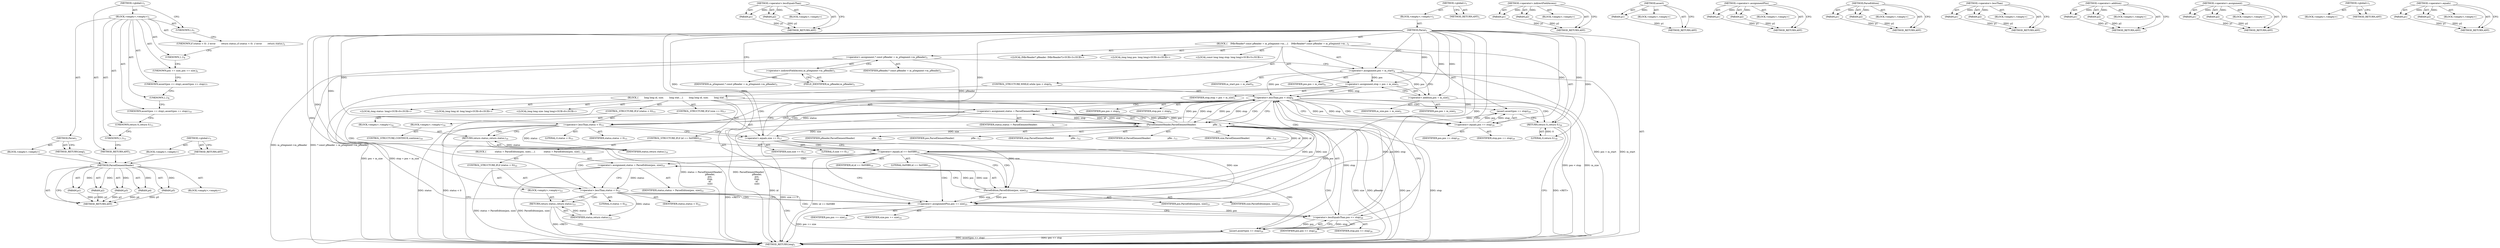digraph "&lt;global&gt;" {
vulnerable_128 [label=<(METHOD,ParseElementHeader)>];
vulnerable_129 [label=<(PARAM,p1)>];
vulnerable_130 [label=<(PARAM,p2)>];
vulnerable_131 [label=<(PARAM,p3)>];
vulnerable_132 [label=<(PARAM,p4)>];
vulnerable_133 [label=<(PARAM,p5)>];
vulnerable_134 [label=<(BLOCK,&lt;empty&gt;,&lt;empty&gt;)>];
vulnerable_135 [label=<(METHOD_RETURN,ANY)>];
vulnerable_155 [label=<(METHOD,&lt;operator&gt;.lessEqualsThan)>];
vulnerable_156 [label=<(PARAM,p1)>];
vulnerable_157 [label=<(PARAM,p2)>];
vulnerable_158 [label=<(BLOCK,&lt;empty&gt;,&lt;empty&gt;)>];
vulnerable_159 [label=<(METHOD_RETURN,ANY)>];
vulnerable_6 [label=<(METHOD,&lt;global&gt;)<SUB>1</SUB>>];
vulnerable_7 [label=<(BLOCK,&lt;empty&gt;,&lt;empty&gt;)<SUB>1</SUB>>];
vulnerable_8 [label=<(METHOD,Parse)<SUB>1</SUB>>];
vulnerable_9 [label=<(BLOCK,{
    IMkvReader* const pReader = m_pSegment-&gt;m...,{
    IMkvReader* const pReader = m_pSegment-&gt;m...)<SUB>2</SUB>>];
vulnerable_10 [label="<(LOCAL,IMkvReader* pReader: IMkvReader*)<SUB>3</SUB>>"];
vulnerable_11 [label=<(&lt;operator&gt;.assignment,* const pReader = m_pSegment-&gt;m_pReader)<SUB>3</SUB>>];
vulnerable_12 [label=<(IDENTIFIER,pReader,* const pReader = m_pSegment-&gt;m_pReader)<SUB>3</SUB>>];
vulnerable_13 [label=<(&lt;operator&gt;.indirectFieldAccess,m_pSegment-&gt;m_pReader)<SUB>3</SUB>>];
vulnerable_14 [label=<(IDENTIFIER,m_pSegment,* const pReader = m_pSegment-&gt;m_pReader)<SUB>3</SUB>>];
vulnerable_15 [label=<(FIELD_IDENTIFIER,m_pReader,m_pReader)<SUB>3</SUB>>];
vulnerable_16 [label="<(LOCAL,long long pos: long long)<SUB>4</SUB>>"];
vulnerable_17 [label=<(&lt;operator&gt;.assignment,pos = m_start)<SUB>4</SUB>>];
vulnerable_18 [label=<(IDENTIFIER,pos,pos = m_start)<SUB>4</SUB>>];
vulnerable_19 [label=<(IDENTIFIER,m_start,pos = m_start)<SUB>4</SUB>>];
vulnerable_20 [label="<(LOCAL,const long long stop: long long)<SUB>5</SUB>>"];
vulnerable_21 [label=<(&lt;operator&gt;.assignment,stop = pos + m_size)<SUB>5</SUB>>];
vulnerable_22 [label=<(IDENTIFIER,stop,stop = pos + m_size)<SUB>5</SUB>>];
vulnerable_23 [label=<(&lt;operator&gt;.addition,pos + m_size)<SUB>5</SUB>>];
vulnerable_24 [label=<(IDENTIFIER,pos,pos + m_size)<SUB>5</SUB>>];
vulnerable_25 [label=<(IDENTIFIER,m_size,pos + m_size)<SUB>5</SUB>>];
vulnerable_26 [label=<(CONTROL_STRUCTURE,WHILE,while (pos &lt; stop))<SUB>6</SUB>>];
vulnerable_27 [label=<(&lt;operator&gt;.lessThan,pos &lt; stop)<SUB>6</SUB>>];
vulnerable_28 [label=<(IDENTIFIER,pos,pos &lt; stop)<SUB>6</SUB>>];
vulnerable_29 [label=<(IDENTIFIER,stop,pos &lt; stop)<SUB>6</SUB>>];
vulnerable_30 [label=<(BLOCK,{
        long long id, size;
        long stat...,{
        long long id, size;
        long stat...)<SUB>7</SUB>>];
vulnerable_31 [label="<(LOCAL,long long id: long long)<SUB>8</SUB>>"];
vulnerable_32 [label="<(LOCAL,long long size: long long)<SUB>8</SUB>>"];
vulnerable_33 [label="<(LOCAL,long status: long)<SUB>9</SUB>>"];
vulnerable_34 [label=<(&lt;operator&gt;.assignment,status = ParseElementHeader(
                  ...)<SUB>9</SUB>>];
vulnerable_35 [label=<(IDENTIFIER,status,status = ParseElementHeader(
                  ...)<SUB>9</SUB>>];
vulnerable_36 [label=<(ParseElementHeader,ParseElementHeader(
                        pRe...)<SUB>9</SUB>>];
vulnerable_37 [label=<(IDENTIFIER,pReader,ParseElementHeader(
                        pRe...)<SUB>10</SUB>>];
vulnerable_38 [label=<(IDENTIFIER,pos,ParseElementHeader(
                        pRe...)<SUB>11</SUB>>];
vulnerable_39 [label=<(IDENTIFIER,stop,ParseElementHeader(
                        pRe...)<SUB>12</SUB>>];
vulnerable_40 [label=<(IDENTIFIER,id,ParseElementHeader(
                        pRe...)<SUB>13</SUB>>];
vulnerable_41 [label=<(IDENTIFIER,size,ParseElementHeader(
                        pRe...)<SUB>14</SUB>>];
vulnerable_42 [label=<(CONTROL_STRUCTURE,IF,if (status &lt; 0))<SUB>15</SUB>>];
vulnerable_43 [label=<(&lt;operator&gt;.lessThan,status &lt; 0)<SUB>15</SUB>>];
vulnerable_44 [label=<(IDENTIFIER,status,status &lt; 0)<SUB>15</SUB>>];
vulnerable_45 [label=<(LITERAL,0,status &lt; 0)<SUB>15</SUB>>];
vulnerable_46 [label=<(BLOCK,&lt;empty&gt;,&lt;empty&gt;)<SUB>16</SUB>>];
vulnerable_47 [label=<(RETURN,return status;,return status;)<SUB>16</SUB>>];
vulnerable_48 [label=<(IDENTIFIER,status,return status;)<SUB>16</SUB>>];
vulnerable_49 [label=<(CONTROL_STRUCTURE,IF,if (size == 0))<SUB>17</SUB>>];
vulnerable_50 [label=<(&lt;operator&gt;.equals,size == 0)<SUB>17</SUB>>];
vulnerable_51 [label=<(IDENTIFIER,size,size == 0)<SUB>17</SUB>>];
vulnerable_52 [label=<(LITERAL,0,size == 0)<SUB>17</SUB>>];
vulnerable_53 [label=<(BLOCK,&lt;empty&gt;,&lt;empty&gt;)<SUB>18</SUB>>];
vulnerable_54 [label=<(CONTROL_STRUCTURE,CONTINUE,continue;)<SUB>18</SUB>>];
vulnerable_55 [label=<(CONTROL_STRUCTURE,IF,if (id == 0x05B9))<SUB>19</SUB>>];
vulnerable_56 [label=<(&lt;operator&gt;.equals,id == 0x05B9)<SUB>19</SUB>>];
vulnerable_57 [label=<(IDENTIFIER,id,id == 0x05B9)<SUB>19</SUB>>];
vulnerable_58 [label=<(LITERAL,0x05B9,id == 0x05B9)<SUB>19</SUB>>];
vulnerable_59 [label=<(BLOCK,{
            status = ParseEdition(pos, size);...,{
            status = ParseEdition(pos, size);...)<SUB>20</SUB>>];
vulnerable_60 [label=<(&lt;operator&gt;.assignment,status = ParseEdition(pos, size))<SUB>21</SUB>>];
vulnerable_61 [label=<(IDENTIFIER,status,status = ParseEdition(pos, size))<SUB>21</SUB>>];
vulnerable_62 [label=<(ParseEdition,ParseEdition(pos, size))<SUB>21</SUB>>];
vulnerable_63 [label=<(IDENTIFIER,pos,ParseEdition(pos, size))<SUB>21</SUB>>];
vulnerable_64 [label=<(IDENTIFIER,size,ParseEdition(pos, size))<SUB>21</SUB>>];
vulnerable_65 [label=<(CONTROL_STRUCTURE,IF,if (status &lt; 0))<SUB>22</SUB>>];
vulnerable_66 [label=<(&lt;operator&gt;.lessThan,status &lt; 0)<SUB>22</SUB>>];
vulnerable_67 [label=<(IDENTIFIER,status,status &lt; 0)<SUB>22</SUB>>];
vulnerable_68 [label=<(LITERAL,0,status &lt; 0)<SUB>22</SUB>>];
vulnerable_69 [label=<(BLOCK,&lt;empty&gt;,&lt;empty&gt;)<SUB>23</SUB>>];
vulnerable_70 [label=<(RETURN,return status;,return status;)<SUB>23</SUB>>];
vulnerable_71 [label=<(IDENTIFIER,status,return status;)<SUB>23</SUB>>];
vulnerable_72 [label=<(&lt;operator&gt;.assignmentPlus,pos += size)<SUB>25</SUB>>];
vulnerable_73 [label=<(IDENTIFIER,pos,pos += size)<SUB>25</SUB>>];
vulnerable_74 [label=<(IDENTIFIER,size,pos += size)<SUB>25</SUB>>];
vulnerable_75 [label=<(assert,assert(pos &lt;= stop))<SUB>26</SUB>>];
vulnerable_76 [label=<(&lt;operator&gt;.lessEqualsThan,pos &lt;= stop)<SUB>26</SUB>>];
vulnerable_77 [label=<(IDENTIFIER,pos,pos &lt;= stop)<SUB>26</SUB>>];
vulnerable_78 [label=<(IDENTIFIER,stop,pos &lt;= stop)<SUB>26</SUB>>];
vulnerable_79 [label=<(assert,assert(pos == stop))<SUB>29</SUB>>];
vulnerable_80 [label=<(&lt;operator&gt;.equals,pos == stop)<SUB>29</SUB>>];
vulnerable_81 [label=<(IDENTIFIER,pos,pos == stop)<SUB>29</SUB>>];
vulnerable_82 [label=<(IDENTIFIER,stop,pos == stop)<SUB>29</SUB>>];
vulnerable_83 [label=<(RETURN,return 0;,return 0;)<SUB>30</SUB>>];
vulnerable_84 [label=<(LITERAL,0,return 0;)<SUB>30</SUB>>];
vulnerable_85 [label=<(METHOD_RETURN,long)<SUB>1</SUB>>];
vulnerable_87 [label=<(METHOD_RETURN,ANY)<SUB>1</SUB>>];
vulnerable_113 [label=<(METHOD,&lt;operator&gt;.indirectFieldAccess)>];
vulnerable_114 [label=<(PARAM,p1)>];
vulnerable_115 [label=<(PARAM,p2)>];
vulnerable_116 [label=<(BLOCK,&lt;empty&gt;,&lt;empty&gt;)>];
vulnerable_117 [label=<(METHOD_RETURN,ANY)>];
vulnerable_151 [label=<(METHOD,assert)>];
vulnerable_152 [label=<(PARAM,p1)>];
vulnerable_153 [label=<(BLOCK,&lt;empty&gt;,&lt;empty&gt;)>];
vulnerable_154 [label=<(METHOD_RETURN,ANY)>];
vulnerable_146 [label=<(METHOD,&lt;operator&gt;.assignmentPlus)>];
vulnerable_147 [label=<(PARAM,p1)>];
vulnerable_148 [label=<(PARAM,p2)>];
vulnerable_149 [label=<(BLOCK,&lt;empty&gt;,&lt;empty&gt;)>];
vulnerable_150 [label=<(METHOD_RETURN,ANY)>];
vulnerable_141 [label=<(METHOD,ParseEdition)>];
vulnerable_142 [label=<(PARAM,p1)>];
vulnerable_143 [label=<(PARAM,p2)>];
vulnerable_144 [label=<(BLOCK,&lt;empty&gt;,&lt;empty&gt;)>];
vulnerable_145 [label=<(METHOD_RETURN,ANY)>];
vulnerable_123 [label=<(METHOD,&lt;operator&gt;.lessThan)>];
vulnerable_124 [label=<(PARAM,p1)>];
vulnerable_125 [label=<(PARAM,p2)>];
vulnerable_126 [label=<(BLOCK,&lt;empty&gt;,&lt;empty&gt;)>];
vulnerable_127 [label=<(METHOD_RETURN,ANY)>];
vulnerable_118 [label=<(METHOD,&lt;operator&gt;.addition)>];
vulnerable_119 [label=<(PARAM,p1)>];
vulnerable_120 [label=<(PARAM,p2)>];
vulnerable_121 [label=<(BLOCK,&lt;empty&gt;,&lt;empty&gt;)>];
vulnerable_122 [label=<(METHOD_RETURN,ANY)>];
vulnerable_108 [label=<(METHOD,&lt;operator&gt;.assignment)>];
vulnerable_109 [label=<(PARAM,p1)>];
vulnerable_110 [label=<(PARAM,p2)>];
vulnerable_111 [label=<(BLOCK,&lt;empty&gt;,&lt;empty&gt;)>];
vulnerable_112 [label=<(METHOD_RETURN,ANY)>];
vulnerable_102 [label=<(METHOD,&lt;global&gt;)<SUB>1</SUB>>];
vulnerable_103 [label=<(BLOCK,&lt;empty&gt;,&lt;empty&gt;)>];
vulnerable_104 [label=<(METHOD_RETURN,ANY)>];
vulnerable_136 [label=<(METHOD,&lt;operator&gt;.equals)>];
vulnerable_137 [label=<(PARAM,p1)>];
vulnerable_138 [label=<(PARAM,p2)>];
vulnerable_139 [label=<(BLOCK,&lt;empty&gt;,&lt;empty&gt;)>];
vulnerable_140 [label=<(METHOD_RETURN,ANY)>];
fixed_6 [label=<(METHOD,&lt;global&gt;)<SUB>1</SUB>>];
fixed_7 [label=<(BLOCK,&lt;empty&gt;,&lt;empty&gt;)<SUB>1</SUB>>];
fixed_8 [label=<(METHOD,Parse)<SUB>1</SUB>>];
fixed_9 [label=<(BLOCK,&lt;empty&gt;,&lt;empty&gt;)>];
fixed_10 [label=<(METHOD_RETURN,long)<SUB>1</SUB>>];
fixed_12 [label=<(UNKNOWN,),))<SUB>1</SUB>>];
fixed_13 [label=<(UNKNOWN,if (status &lt; 0)  // error
        return status;,if (status &lt; 0)  // error
        return status;)<SUB>2</SUB>>];
fixed_14 [label=<(UNKNOWN,},})<SUB>4</SUB>>];
fixed_15 [label=<(UNKNOWN,pos += size;,pos += size;)<SUB>6</SUB>>];
fixed_16 [label=<(UNKNOWN,assert(pos &lt;= stop);,assert(pos &lt;= stop);)<SUB>7</SUB>>];
fixed_17 [label=<(UNKNOWN,},})<SUB>8</SUB>>];
fixed_18 [label=<(UNKNOWN,assert(pos == stop);,assert(pos == stop);)<SUB>10</SUB>>];
fixed_19 [label=<(UNKNOWN,return 0;,return 0;)<SUB>11</SUB>>];
fixed_20 [label=<(UNKNOWN,},})<SUB>12</SUB>>];
fixed_21 [label=<(METHOD_RETURN,ANY)<SUB>1</SUB>>];
fixed_28 [label=<(METHOD,&lt;global&gt;)<SUB>1</SUB>>];
fixed_29 [label=<(BLOCK,&lt;empty&gt;,&lt;empty&gt;)>];
fixed_30 [label=<(METHOD_RETURN,ANY)>];
vulnerable_128 -> vulnerable_129  [key=0, label="AST: "];
vulnerable_128 -> vulnerable_129  [key=1, label="DDG: "];
vulnerable_128 -> vulnerable_134  [key=0, label="AST: "];
vulnerable_128 -> vulnerable_130  [key=0, label="AST: "];
vulnerable_128 -> vulnerable_130  [key=1, label="DDG: "];
vulnerable_128 -> vulnerable_135  [key=0, label="AST: "];
vulnerable_128 -> vulnerable_135  [key=1, label="CFG: "];
vulnerable_128 -> vulnerable_131  [key=0, label="AST: "];
vulnerable_128 -> vulnerable_131  [key=1, label="DDG: "];
vulnerable_128 -> vulnerable_132  [key=0, label="AST: "];
vulnerable_128 -> vulnerable_132  [key=1, label="DDG: "];
vulnerable_128 -> vulnerable_133  [key=0, label="AST: "];
vulnerable_128 -> vulnerable_133  [key=1, label="DDG: "];
vulnerable_129 -> vulnerable_135  [key=0, label="DDG: p1"];
vulnerable_130 -> vulnerable_135  [key=0, label="DDG: p2"];
vulnerable_131 -> vulnerable_135  [key=0, label="DDG: p3"];
vulnerable_132 -> vulnerable_135  [key=0, label="DDG: p4"];
vulnerable_133 -> vulnerable_135  [key=0, label="DDG: p5"];
vulnerable_155 -> vulnerable_156  [key=0, label="AST: "];
vulnerable_155 -> vulnerable_156  [key=1, label="DDG: "];
vulnerable_155 -> vulnerable_158  [key=0, label="AST: "];
vulnerable_155 -> vulnerable_157  [key=0, label="AST: "];
vulnerable_155 -> vulnerable_157  [key=1, label="DDG: "];
vulnerable_155 -> vulnerable_159  [key=0, label="AST: "];
vulnerable_155 -> vulnerable_159  [key=1, label="CFG: "];
vulnerable_156 -> vulnerable_159  [key=0, label="DDG: p1"];
vulnerable_157 -> vulnerable_159  [key=0, label="DDG: p2"];
vulnerable_6 -> vulnerable_7  [key=0, label="AST: "];
vulnerable_6 -> vulnerable_87  [key=0, label="AST: "];
vulnerable_6 -> vulnerable_87  [key=1, label="CFG: "];
vulnerable_7 -> vulnerable_8  [key=0, label="AST: "];
vulnerable_8 -> vulnerable_9  [key=0, label="AST: "];
vulnerable_8 -> vulnerable_85  [key=0, label="AST: "];
vulnerable_8 -> vulnerable_15  [key=0, label="CFG: "];
vulnerable_8 -> vulnerable_17  [key=0, label="DDG: "];
vulnerable_8 -> vulnerable_21  [key=0, label="DDG: "];
vulnerable_8 -> vulnerable_83  [key=0, label="DDG: "];
vulnerable_8 -> vulnerable_84  [key=0, label="DDG: "];
vulnerable_8 -> vulnerable_23  [key=0, label="DDG: "];
vulnerable_8 -> vulnerable_27  [key=0, label="DDG: "];
vulnerable_8 -> vulnerable_72  [key=0, label="DDG: "];
vulnerable_8 -> vulnerable_80  [key=0, label="DDG: "];
vulnerable_8 -> vulnerable_36  [key=0, label="DDG: "];
vulnerable_8 -> vulnerable_43  [key=0, label="DDG: "];
vulnerable_8 -> vulnerable_50  [key=0, label="DDG: "];
vulnerable_8 -> vulnerable_56  [key=0, label="DDG: "];
vulnerable_8 -> vulnerable_76  [key=0, label="DDG: "];
vulnerable_8 -> vulnerable_48  [key=0, label="DDG: "];
vulnerable_8 -> vulnerable_62  [key=0, label="DDG: "];
vulnerable_8 -> vulnerable_66  [key=0, label="DDG: "];
vulnerable_8 -> vulnerable_71  [key=0, label="DDG: "];
vulnerable_9 -> vulnerable_10  [key=0, label="AST: "];
vulnerable_9 -> vulnerable_11  [key=0, label="AST: "];
vulnerable_9 -> vulnerable_16  [key=0, label="AST: "];
vulnerable_9 -> vulnerable_17  [key=0, label="AST: "];
vulnerable_9 -> vulnerable_20  [key=0, label="AST: "];
vulnerable_9 -> vulnerable_21  [key=0, label="AST: "];
vulnerable_9 -> vulnerable_26  [key=0, label="AST: "];
vulnerable_9 -> vulnerable_79  [key=0, label="AST: "];
vulnerable_9 -> vulnerable_83  [key=0, label="AST: "];
vulnerable_11 -> vulnerable_12  [key=0, label="AST: "];
vulnerable_11 -> vulnerable_13  [key=0, label="AST: "];
vulnerable_11 -> vulnerable_17  [key=0, label="CFG: "];
vulnerable_11 -> vulnerable_85  [key=0, label="DDG: m_pSegment-&gt;m_pReader"];
vulnerable_11 -> vulnerable_85  [key=1, label="DDG: * const pReader = m_pSegment-&gt;m_pReader"];
vulnerable_11 -> vulnerable_36  [key=0, label="DDG: pReader"];
vulnerable_13 -> vulnerable_14  [key=0, label="AST: "];
vulnerable_13 -> vulnerable_15  [key=0, label="AST: "];
vulnerable_13 -> vulnerable_11  [key=0, label="CFG: "];
vulnerable_15 -> vulnerable_13  [key=0, label="CFG: "];
vulnerable_17 -> vulnerable_18  [key=0, label="AST: "];
vulnerable_17 -> vulnerable_19  [key=0, label="AST: "];
vulnerable_17 -> vulnerable_23  [key=0, label="CFG: "];
vulnerable_17 -> vulnerable_23  [key=1, label="DDG: pos"];
vulnerable_17 -> vulnerable_85  [key=0, label="DDG: pos = m_start"];
vulnerable_17 -> vulnerable_85  [key=1, label="DDG: m_start"];
vulnerable_17 -> vulnerable_21  [key=0, label="DDG: pos"];
vulnerable_17 -> vulnerable_27  [key=0, label="DDG: pos"];
vulnerable_21 -> vulnerable_22  [key=0, label="AST: "];
vulnerable_21 -> vulnerable_23  [key=0, label="AST: "];
vulnerable_21 -> vulnerable_27  [key=0, label="CFG: "];
vulnerable_21 -> vulnerable_27  [key=1, label="DDG: stop"];
vulnerable_21 -> vulnerable_85  [key=0, label="DDG: pos + m_size"];
vulnerable_21 -> vulnerable_85  [key=1, label="DDG: stop = pos + m_size"];
vulnerable_23 -> vulnerable_24  [key=0, label="AST: "];
vulnerable_23 -> vulnerable_25  [key=0, label="AST: "];
vulnerable_23 -> vulnerable_21  [key=0, label="CFG: "];
vulnerable_23 -> vulnerable_85  [key=0, label="DDG: m_size"];
vulnerable_26 -> vulnerable_27  [key=0, label="AST: "];
vulnerable_26 -> vulnerable_30  [key=0, label="AST: "];
vulnerable_27 -> vulnerable_28  [key=0, label="AST: "];
vulnerable_27 -> vulnerable_29  [key=0, label="AST: "];
vulnerable_27 -> vulnerable_36  [key=0, label="CFG: "];
vulnerable_27 -> vulnerable_36  [key=1, label="DDG: pos"];
vulnerable_27 -> vulnerable_36  [key=2, label="DDG: stop"];
vulnerable_27 -> vulnerable_36  [key=3, label="CDG: "];
vulnerable_27 -> vulnerable_80  [key=0, label="CFG: "];
vulnerable_27 -> vulnerable_80  [key=1, label="DDG: pos"];
vulnerable_27 -> vulnerable_80  [key=2, label="DDG: stop"];
vulnerable_27 -> vulnerable_80  [key=3, label="CDG: "];
vulnerable_27 -> vulnerable_85  [key=0, label="DDG: pos &lt; stop"];
vulnerable_27 -> vulnerable_34  [key=0, label="CDG: "];
vulnerable_27 -> vulnerable_83  [key=0, label="CDG: "];
vulnerable_27 -> vulnerable_79  [key=0, label="CDG: "];
vulnerable_27 -> vulnerable_43  [key=0, label="CDG: "];
vulnerable_30 -> vulnerable_31  [key=0, label="AST: "];
vulnerable_30 -> vulnerable_32  [key=0, label="AST: "];
vulnerable_30 -> vulnerable_33  [key=0, label="AST: "];
vulnerable_30 -> vulnerable_34  [key=0, label="AST: "];
vulnerable_30 -> vulnerable_42  [key=0, label="AST: "];
vulnerable_30 -> vulnerable_49  [key=0, label="AST: "];
vulnerable_30 -> vulnerable_55  [key=0, label="AST: "];
vulnerable_30 -> vulnerable_72  [key=0, label="AST: "];
vulnerable_30 -> vulnerable_75  [key=0, label="AST: "];
vulnerable_34 -> vulnerable_35  [key=0, label="AST: "];
vulnerable_34 -> vulnerable_36  [key=0, label="AST: "];
vulnerable_34 -> vulnerable_43  [key=0, label="CFG: "];
vulnerable_34 -> vulnerable_43  [key=1, label="DDG: status"];
vulnerable_34 -> vulnerable_85  [key=0, label="DDG: ParseElementHeader(
                        pReader,
                        pos,
                        stop,
                        id,
                        size)"];
vulnerable_34 -> vulnerable_85  [key=1, label="DDG: status = ParseElementHeader(
                        pReader,
                        pos,
                        stop,
                        id,
                        size)"];
vulnerable_36 -> vulnerable_37  [key=0, label="AST: "];
vulnerable_36 -> vulnerable_38  [key=0, label="AST: "];
vulnerable_36 -> vulnerable_39  [key=0, label="AST: "];
vulnerable_36 -> vulnerable_40  [key=0, label="AST: "];
vulnerable_36 -> vulnerable_41  [key=0, label="AST: "];
vulnerable_36 -> vulnerable_34  [key=0, label="CFG: "];
vulnerable_36 -> vulnerable_34  [key=1, label="DDG: pReader"];
vulnerable_36 -> vulnerable_34  [key=2, label="DDG: pos"];
vulnerable_36 -> vulnerable_34  [key=3, label="DDG: stop"];
vulnerable_36 -> vulnerable_34  [key=4, label="DDG: id"];
vulnerable_36 -> vulnerable_34  [key=5, label="DDG: size"];
vulnerable_36 -> vulnerable_85  [key=0, label="DDG: pReader"];
vulnerable_36 -> vulnerable_85  [key=1, label="DDG: pos"];
vulnerable_36 -> vulnerable_85  [key=2, label="DDG: stop"];
vulnerable_36 -> vulnerable_85  [key=3, label="DDG: id"];
vulnerable_36 -> vulnerable_85  [key=4, label="DDG: size"];
vulnerable_36 -> vulnerable_27  [key=0, label="DDG: pos"];
vulnerable_36 -> vulnerable_27  [key=1, label="DDG: stop"];
vulnerable_36 -> vulnerable_72  [key=0, label="DDG: pos"];
vulnerable_36 -> vulnerable_50  [key=0, label="DDG: size"];
vulnerable_36 -> vulnerable_56  [key=0, label="DDG: id"];
vulnerable_36 -> vulnerable_76  [key=0, label="DDG: stop"];
vulnerable_36 -> vulnerable_62  [key=0, label="DDG: pos"];
vulnerable_42 -> vulnerable_43  [key=0, label="AST: "];
vulnerable_42 -> vulnerable_46  [key=0, label="AST: "];
vulnerable_43 -> vulnerable_44  [key=0, label="AST: "];
vulnerable_43 -> vulnerable_45  [key=0, label="AST: "];
vulnerable_43 -> vulnerable_47  [key=0, label="CFG: "];
vulnerable_43 -> vulnerable_47  [key=1, label="CDG: "];
vulnerable_43 -> vulnerable_50  [key=0, label="CFG: "];
vulnerable_43 -> vulnerable_50  [key=1, label="CDG: "];
vulnerable_43 -> vulnerable_85  [key=0, label="DDG: status"];
vulnerable_43 -> vulnerable_85  [key=1, label="DDG: status &lt; 0"];
vulnerable_43 -> vulnerable_48  [key=0, label="DDG: status"];
vulnerable_46 -> vulnerable_47  [key=0, label="AST: "];
vulnerable_47 -> vulnerable_48  [key=0, label="AST: "];
vulnerable_47 -> vulnerable_85  [key=0, label="CFG: "];
vulnerable_47 -> vulnerable_85  [key=1, label="DDG: &lt;RET&gt;"];
vulnerable_48 -> vulnerable_47  [key=0, label="DDG: status"];
vulnerable_49 -> vulnerable_50  [key=0, label="AST: "];
vulnerable_49 -> vulnerable_53  [key=0, label="AST: "];
vulnerable_50 -> vulnerable_51  [key=0, label="AST: "];
vulnerable_50 -> vulnerable_52  [key=0, label="AST: "];
vulnerable_50 -> vulnerable_27  [key=0, label="CFG: "];
vulnerable_50 -> vulnerable_27  [key=1, label="CDG: "];
vulnerable_50 -> vulnerable_56  [key=0, label="CFG: "];
vulnerable_50 -> vulnerable_56  [key=1, label="CDG: "];
vulnerable_50 -> vulnerable_85  [key=0, label="DDG: size == 0"];
vulnerable_50 -> vulnerable_72  [key=0, label="DDG: size"];
vulnerable_50 -> vulnerable_36  [key=0, label="DDG: size"];
vulnerable_50 -> vulnerable_62  [key=0, label="DDG: size"];
vulnerable_53 -> vulnerable_54  [key=0, label="AST: "];
vulnerable_55 -> vulnerable_56  [key=0, label="AST: "];
vulnerable_55 -> vulnerable_59  [key=0, label="AST: "];
vulnerable_56 -> vulnerable_57  [key=0, label="AST: "];
vulnerable_56 -> vulnerable_58  [key=0, label="AST: "];
vulnerable_56 -> vulnerable_62  [key=0, label="CFG: "];
vulnerable_56 -> vulnerable_62  [key=1, label="CDG: "];
vulnerable_56 -> vulnerable_72  [key=0, label="CFG: "];
vulnerable_56 -> vulnerable_72  [key=1, label="CDG: "];
vulnerable_56 -> vulnerable_85  [key=0, label="DDG: id == 0x05B9"];
vulnerable_56 -> vulnerable_36  [key=0, label="DDG: id"];
vulnerable_56 -> vulnerable_60  [key=0, label="CDG: "];
vulnerable_56 -> vulnerable_66  [key=0, label="CDG: "];
vulnerable_56 -> vulnerable_75  [key=0, label="CDG: "];
vulnerable_56 -> vulnerable_27  [key=0, label="CDG: "];
vulnerable_56 -> vulnerable_76  [key=0, label="CDG: "];
vulnerable_59 -> vulnerable_60  [key=0, label="AST: "];
vulnerable_59 -> vulnerable_65  [key=0, label="AST: "];
vulnerable_60 -> vulnerable_61  [key=0, label="AST: "];
vulnerable_60 -> vulnerable_62  [key=0, label="AST: "];
vulnerable_60 -> vulnerable_66  [key=0, label="CFG: "];
vulnerable_60 -> vulnerable_66  [key=1, label="DDG: status"];
vulnerable_60 -> vulnerable_85  [key=0, label="DDG: ParseEdition(pos, size)"];
vulnerable_60 -> vulnerable_85  [key=1, label="DDG: status = ParseEdition(pos, size)"];
vulnerable_62 -> vulnerable_63  [key=0, label="AST: "];
vulnerable_62 -> vulnerable_64  [key=0, label="AST: "];
vulnerable_62 -> vulnerable_60  [key=0, label="CFG: "];
vulnerable_62 -> vulnerable_60  [key=1, label="DDG: pos"];
vulnerable_62 -> vulnerable_60  [key=2, label="DDG: size"];
vulnerable_62 -> vulnerable_72  [key=0, label="DDG: size"];
vulnerable_62 -> vulnerable_72  [key=1, label="DDG: pos"];
vulnerable_62 -> vulnerable_36  [key=0, label="DDG: size"];
vulnerable_65 -> vulnerable_66  [key=0, label="AST: "];
vulnerable_65 -> vulnerable_69  [key=0, label="AST: "];
vulnerable_66 -> vulnerable_67  [key=0, label="AST: "];
vulnerable_66 -> vulnerable_68  [key=0, label="AST: "];
vulnerable_66 -> vulnerable_70  [key=0, label="CFG: "];
vulnerable_66 -> vulnerable_70  [key=1, label="CDG: "];
vulnerable_66 -> vulnerable_72  [key=0, label="CFG: "];
vulnerable_66 -> vulnerable_72  [key=1, label="CDG: "];
vulnerable_66 -> vulnerable_71  [key=0, label="DDG: status"];
vulnerable_66 -> vulnerable_75  [key=0, label="CDG: "];
vulnerable_66 -> vulnerable_27  [key=0, label="CDG: "];
vulnerable_66 -> vulnerable_76  [key=0, label="CDG: "];
vulnerable_69 -> vulnerable_70  [key=0, label="AST: "];
vulnerable_70 -> vulnerable_71  [key=0, label="AST: "];
vulnerable_70 -> vulnerable_85  [key=0, label="CFG: "];
vulnerable_70 -> vulnerable_85  [key=1, label="DDG: &lt;RET&gt;"];
vulnerable_71 -> vulnerable_70  [key=0, label="DDG: status"];
vulnerable_72 -> vulnerable_73  [key=0, label="AST: "];
vulnerable_72 -> vulnerable_74  [key=0, label="AST: "];
vulnerable_72 -> vulnerable_76  [key=0, label="CFG: "];
vulnerable_72 -> vulnerable_76  [key=1, label="DDG: pos"];
vulnerable_72 -> vulnerable_85  [key=0, label="DDG: pos += size"];
vulnerable_75 -> vulnerable_76  [key=0, label="AST: "];
vulnerable_75 -> vulnerable_27  [key=0, label="CFG: "];
vulnerable_75 -> vulnerable_85  [key=0, label="DDG: pos &lt;= stop"];
vulnerable_75 -> vulnerable_85  [key=1, label="DDG: assert(pos &lt;= stop)"];
vulnerable_76 -> vulnerable_77  [key=0, label="AST: "];
vulnerable_76 -> vulnerable_78  [key=0, label="AST: "];
vulnerable_76 -> vulnerable_75  [key=0, label="CFG: "];
vulnerable_76 -> vulnerable_75  [key=1, label="DDG: pos"];
vulnerable_76 -> vulnerable_75  [key=2, label="DDG: stop"];
vulnerable_76 -> vulnerable_27  [key=0, label="DDG: pos"];
vulnerable_76 -> vulnerable_27  [key=1, label="DDG: stop"];
vulnerable_79 -> vulnerable_80  [key=0, label="AST: "];
vulnerable_79 -> vulnerable_83  [key=0, label="CFG: "];
vulnerable_80 -> vulnerable_81  [key=0, label="AST: "];
vulnerable_80 -> vulnerable_82  [key=0, label="AST: "];
vulnerable_80 -> vulnerable_79  [key=0, label="CFG: "];
vulnerable_80 -> vulnerable_79  [key=1, label="DDG: pos"];
vulnerable_80 -> vulnerable_79  [key=2, label="DDG: stop"];
vulnerable_83 -> vulnerable_84  [key=0, label="AST: "];
vulnerable_83 -> vulnerable_85  [key=0, label="CFG: "];
vulnerable_83 -> vulnerable_85  [key=1, label="DDG: &lt;RET&gt;"];
vulnerable_84 -> vulnerable_83  [key=0, label="DDG: 0"];
vulnerable_113 -> vulnerable_114  [key=0, label="AST: "];
vulnerable_113 -> vulnerable_114  [key=1, label="DDG: "];
vulnerable_113 -> vulnerable_116  [key=0, label="AST: "];
vulnerable_113 -> vulnerable_115  [key=0, label="AST: "];
vulnerable_113 -> vulnerable_115  [key=1, label="DDG: "];
vulnerable_113 -> vulnerable_117  [key=0, label="AST: "];
vulnerable_113 -> vulnerable_117  [key=1, label="CFG: "];
vulnerable_114 -> vulnerable_117  [key=0, label="DDG: p1"];
vulnerable_115 -> vulnerable_117  [key=0, label="DDG: p2"];
vulnerable_151 -> vulnerable_152  [key=0, label="AST: "];
vulnerable_151 -> vulnerable_152  [key=1, label="DDG: "];
vulnerable_151 -> vulnerable_153  [key=0, label="AST: "];
vulnerable_151 -> vulnerable_154  [key=0, label="AST: "];
vulnerable_151 -> vulnerable_154  [key=1, label="CFG: "];
vulnerable_152 -> vulnerable_154  [key=0, label="DDG: p1"];
vulnerable_146 -> vulnerable_147  [key=0, label="AST: "];
vulnerable_146 -> vulnerable_147  [key=1, label="DDG: "];
vulnerable_146 -> vulnerable_149  [key=0, label="AST: "];
vulnerable_146 -> vulnerable_148  [key=0, label="AST: "];
vulnerable_146 -> vulnerable_148  [key=1, label="DDG: "];
vulnerable_146 -> vulnerable_150  [key=0, label="AST: "];
vulnerable_146 -> vulnerable_150  [key=1, label="CFG: "];
vulnerable_147 -> vulnerable_150  [key=0, label="DDG: p1"];
vulnerable_148 -> vulnerable_150  [key=0, label="DDG: p2"];
vulnerable_141 -> vulnerable_142  [key=0, label="AST: "];
vulnerable_141 -> vulnerable_142  [key=1, label="DDG: "];
vulnerable_141 -> vulnerable_144  [key=0, label="AST: "];
vulnerable_141 -> vulnerable_143  [key=0, label="AST: "];
vulnerable_141 -> vulnerable_143  [key=1, label="DDG: "];
vulnerable_141 -> vulnerable_145  [key=0, label="AST: "];
vulnerable_141 -> vulnerable_145  [key=1, label="CFG: "];
vulnerable_142 -> vulnerable_145  [key=0, label="DDG: p1"];
vulnerable_143 -> vulnerable_145  [key=0, label="DDG: p2"];
vulnerable_123 -> vulnerable_124  [key=0, label="AST: "];
vulnerable_123 -> vulnerable_124  [key=1, label="DDG: "];
vulnerable_123 -> vulnerable_126  [key=0, label="AST: "];
vulnerable_123 -> vulnerable_125  [key=0, label="AST: "];
vulnerable_123 -> vulnerable_125  [key=1, label="DDG: "];
vulnerable_123 -> vulnerable_127  [key=0, label="AST: "];
vulnerable_123 -> vulnerable_127  [key=1, label="CFG: "];
vulnerable_124 -> vulnerable_127  [key=0, label="DDG: p1"];
vulnerable_125 -> vulnerable_127  [key=0, label="DDG: p2"];
vulnerable_118 -> vulnerable_119  [key=0, label="AST: "];
vulnerable_118 -> vulnerable_119  [key=1, label="DDG: "];
vulnerable_118 -> vulnerable_121  [key=0, label="AST: "];
vulnerable_118 -> vulnerable_120  [key=0, label="AST: "];
vulnerable_118 -> vulnerable_120  [key=1, label="DDG: "];
vulnerable_118 -> vulnerable_122  [key=0, label="AST: "];
vulnerable_118 -> vulnerable_122  [key=1, label="CFG: "];
vulnerable_119 -> vulnerable_122  [key=0, label="DDG: p1"];
vulnerable_120 -> vulnerable_122  [key=0, label="DDG: p2"];
vulnerable_108 -> vulnerable_109  [key=0, label="AST: "];
vulnerable_108 -> vulnerable_109  [key=1, label="DDG: "];
vulnerable_108 -> vulnerable_111  [key=0, label="AST: "];
vulnerable_108 -> vulnerable_110  [key=0, label="AST: "];
vulnerable_108 -> vulnerable_110  [key=1, label="DDG: "];
vulnerable_108 -> vulnerable_112  [key=0, label="AST: "];
vulnerable_108 -> vulnerable_112  [key=1, label="CFG: "];
vulnerable_109 -> vulnerable_112  [key=0, label="DDG: p1"];
vulnerable_110 -> vulnerable_112  [key=0, label="DDG: p2"];
vulnerable_102 -> vulnerable_103  [key=0, label="AST: "];
vulnerable_102 -> vulnerable_104  [key=0, label="AST: "];
vulnerable_102 -> vulnerable_104  [key=1, label="CFG: "];
vulnerable_136 -> vulnerable_137  [key=0, label="AST: "];
vulnerable_136 -> vulnerable_137  [key=1, label="DDG: "];
vulnerable_136 -> vulnerable_139  [key=0, label="AST: "];
vulnerable_136 -> vulnerable_138  [key=0, label="AST: "];
vulnerable_136 -> vulnerable_138  [key=1, label="DDG: "];
vulnerable_136 -> vulnerable_140  [key=0, label="AST: "];
vulnerable_136 -> vulnerable_140  [key=1, label="CFG: "];
vulnerable_137 -> vulnerable_140  [key=0, label="DDG: p1"];
vulnerable_138 -> vulnerable_140  [key=0, label="DDG: p2"];
fixed_6 -> fixed_7  [key=0, label="AST: "];
fixed_6 -> fixed_21  [key=0, label="AST: "];
fixed_6 -> fixed_12  [key=0, label="CFG: "];
fixed_7 -> fixed_8  [key=0, label="AST: "];
fixed_7 -> fixed_12  [key=0, label="AST: "];
fixed_7 -> fixed_13  [key=0, label="AST: "];
fixed_7 -> fixed_14  [key=0, label="AST: "];
fixed_7 -> fixed_15  [key=0, label="AST: "];
fixed_7 -> fixed_16  [key=0, label="AST: "];
fixed_7 -> fixed_17  [key=0, label="AST: "];
fixed_7 -> fixed_18  [key=0, label="AST: "];
fixed_7 -> fixed_19  [key=0, label="AST: "];
fixed_7 -> fixed_20  [key=0, label="AST: "];
fixed_8 -> fixed_9  [key=0, label="AST: "];
fixed_8 -> fixed_10  [key=0, label="AST: "];
fixed_8 -> fixed_10  [key=1, label="CFG: "];
fixed_9 -> vulnerable_128  [key=0];
fixed_10 -> vulnerable_128  [key=0];
fixed_12 -> fixed_13  [key=0, label="CFG: "];
fixed_13 -> fixed_14  [key=0, label="CFG: "];
fixed_14 -> fixed_15  [key=0, label="CFG: "];
fixed_15 -> fixed_16  [key=0, label="CFG: "];
fixed_16 -> fixed_17  [key=0, label="CFG: "];
fixed_17 -> fixed_18  [key=0, label="CFG: "];
fixed_18 -> fixed_19  [key=0, label="CFG: "];
fixed_19 -> fixed_20  [key=0, label="CFG: "];
fixed_20 -> fixed_21  [key=0, label="CFG: "];
fixed_21 -> vulnerable_128  [key=0];
fixed_28 -> fixed_29  [key=0, label="AST: "];
fixed_28 -> fixed_30  [key=0, label="AST: "];
fixed_28 -> fixed_30  [key=1, label="CFG: "];
fixed_29 -> vulnerable_128  [key=0];
fixed_30 -> vulnerable_128  [key=0];
}
